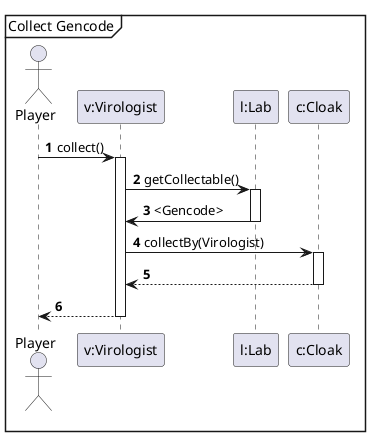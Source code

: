 @startuml
'https://plantuml.com/sequence-diagram

autonumber

mainframe Collect Gencode

actor Player

Player -> "v:Virologist": collect()
Activate "v:Virologist"

"v:Virologist" -> "l:Lab": getCollectable()
Activate "l:Lab"
"l:Lab" -> "v:Virologist": <Gencode>
Deactivate "l:Lab"

"v:Virologist" -> "c:Cloak": collectBy(Virologist)
Activate "c:Cloak"

"c:Cloak" --> "v:Virologist":
Deactivate "c:Cloak"
"v:Virologist" --> Player
Deactivate "v:Virologist"

@enduml